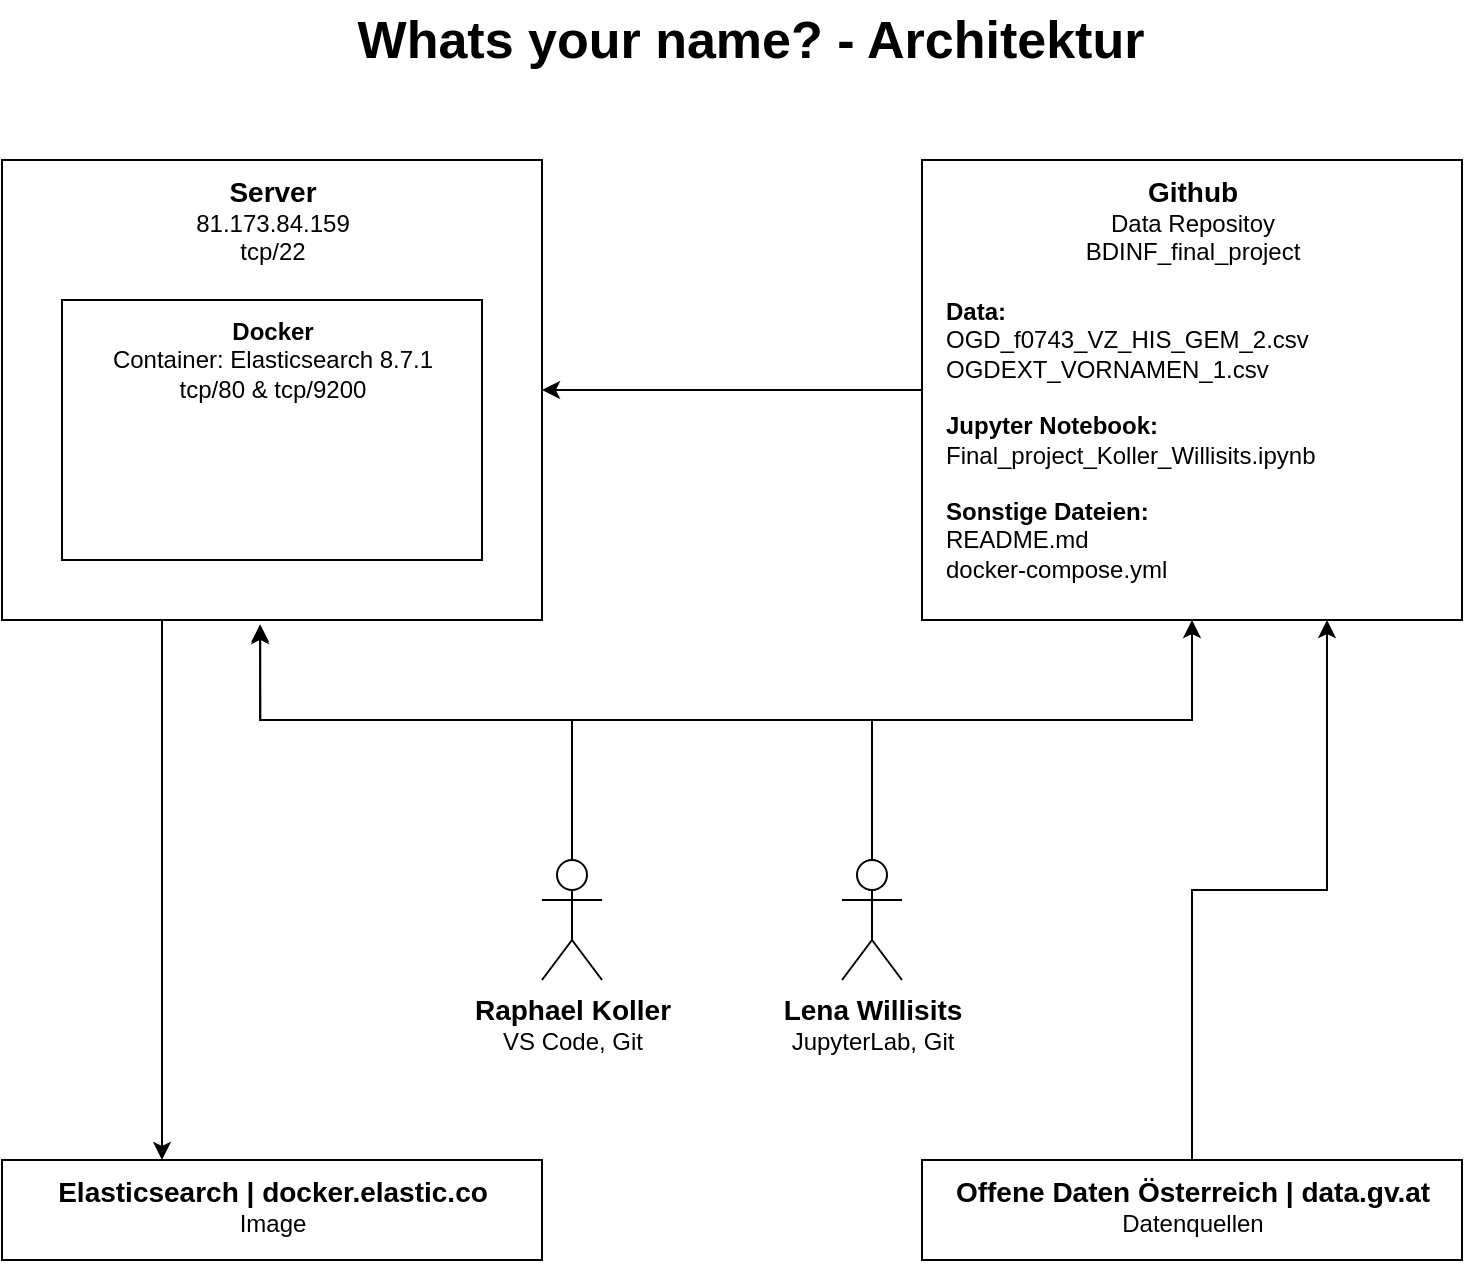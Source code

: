 <mxfile version="21.2.7" type="device">
  <diagram name="Page-1" id="FAgAO0uMHk-3TU4RxSDy">
    <mxGraphModel dx="938" dy="1087" grid="1" gridSize="10" guides="1" tooltips="1" connect="1" arrows="1" fold="1" page="1" pageScale="1" pageWidth="827" pageHeight="1169" math="0" shadow="0">
      <root>
        <mxCell id="0" />
        <mxCell id="1" parent="0" />
        <mxCell id="K6IgTJq4AnF0AGqJv_x2-35" style="edgeStyle=orthogonalEdgeStyle;rounded=0;orthogonalLoop=1;jettySize=auto;html=1;" edge="1" parent="1" source="K6IgTJq4AnF0AGqJv_x2-1" target="K6IgTJq4AnF0AGqJv_x2-34">
          <mxGeometry relative="1" as="geometry">
            <Array as="points">
              <mxPoint x="120" y="490" />
              <mxPoint x="120" y="490" />
            </Array>
          </mxGeometry>
        </mxCell>
        <mxCell id="K6IgTJq4AnF0AGqJv_x2-1" value="" style="rounded=0;whiteSpace=wrap;html=1;" vertex="1" parent="1">
          <mxGeometry x="40" y="120" width="270" height="230" as="geometry" />
        </mxCell>
        <mxCell id="K6IgTJq4AnF0AGqJv_x2-2" value="&lt;font style=&quot;font-size: 26px;&quot;&gt;&lt;b&gt;Whats your name? - Architektur&lt;/b&gt;&lt;/font&gt;" style="text;html=1;align=center;verticalAlign=middle;resizable=0;points=[];autosize=1;strokeColor=none;fillColor=none;" vertex="1" parent="1">
          <mxGeometry x="204" y="40" width="420" height="40" as="geometry" />
        </mxCell>
        <mxCell id="K6IgTJq4AnF0AGqJv_x2-4" value="&lt;div&gt;&lt;b&gt;&lt;font style=&quot;font-size: 14px;&quot;&gt;Server&lt;/font&gt;&lt;/b&gt;&lt;/div&gt;&lt;div&gt;81.173.84.159&lt;/div&gt;&lt;div&gt;tcp/22&lt;br&gt;&lt;/div&gt;" style="text;html=1;align=center;verticalAlign=middle;resizable=0;points=[];autosize=1;strokeColor=none;fillColor=none;" vertex="1" parent="1">
          <mxGeometry x="125" y="120" width="100" height="60" as="geometry" />
        </mxCell>
        <mxCell id="K6IgTJq4AnF0AGqJv_x2-5" value="" style="rounded=0;whiteSpace=wrap;html=1;" vertex="1" parent="1">
          <mxGeometry x="70" y="190" width="210" height="130" as="geometry" />
        </mxCell>
        <mxCell id="K6IgTJq4AnF0AGqJv_x2-6" value="&lt;div&gt;&lt;b&gt;Docker&lt;/b&gt;&lt;/div&gt;&lt;div&gt;&lt;div&gt;Container: Elasticsearch 8.7.1&lt;/div&gt;&lt;div&gt;tcp/80 &amp;amp; tcp/9200&lt;br&gt;&lt;/div&gt;&lt;/div&gt;" style="text;html=1;align=center;verticalAlign=middle;resizable=0;points=[];autosize=1;strokeColor=none;fillColor=none;" vertex="1" parent="1">
          <mxGeometry x="80" y="190" width="190" height="60" as="geometry" />
        </mxCell>
        <mxCell id="K6IgTJq4AnF0AGqJv_x2-21" style="edgeStyle=orthogonalEdgeStyle;rounded=0;orthogonalLoop=1;jettySize=auto;html=1;" edge="1" parent="1" source="K6IgTJq4AnF0AGqJv_x2-8" target="K6IgTJq4AnF0AGqJv_x2-1">
          <mxGeometry relative="1" as="geometry" />
        </mxCell>
        <mxCell id="K6IgTJq4AnF0AGqJv_x2-8" value="" style="rounded=0;whiteSpace=wrap;html=1;" vertex="1" parent="1">
          <mxGeometry x="500" y="120" width="270" height="230" as="geometry" />
        </mxCell>
        <mxCell id="K6IgTJq4AnF0AGqJv_x2-9" value="&lt;div style=&quot;font-size: 14px;&quot;&gt;&lt;b&gt;Github&lt;/b&gt;&lt;br&gt;&lt;/div&gt;&lt;div&gt;Data Repositoy&lt;/div&gt;&lt;div&gt;BDINF_final_project&lt;br&gt;&lt;/div&gt;" style="text;html=1;align=center;verticalAlign=middle;resizable=0;points=[];autosize=1;strokeColor=none;fillColor=none;" vertex="1" parent="1">
          <mxGeometry x="570" y="120" width="130" height="60" as="geometry" />
        </mxCell>
        <mxCell id="K6IgTJq4AnF0AGqJv_x2-29" style="edgeStyle=orthogonalEdgeStyle;rounded=0;orthogonalLoop=1;jettySize=auto;html=1;entryX=0.478;entryY=1.009;entryDx=0;entryDy=0;entryPerimeter=0;" edge="1" parent="1" source="K6IgTJq4AnF0AGqJv_x2-15" target="K6IgTJq4AnF0AGqJv_x2-1">
          <mxGeometry relative="1" as="geometry">
            <Array as="points">
              <mxPoint x="475" y="400" />
              <mxPoint x="169" y="400" />
            </Array>
          </mxGeometry>
        </mxCell>
        <mxCell id="K6IgTJq4AnF0AGqJv_x2-15" value="&lt;div&gt;&lt;b&gt;&lt;font style=&quot;font-size: 14px;&quot;&gt;Lena Willisits&lt;/font&gt;&lt;/b&gt;&lt;/div&gt;&lt;div&gt;JupyterLab, Git&lt;br&gt;&lt;/div&gt;" style="shape=umlActor;verticalLabelPosition=bottom;verticalAlign=top;html=1;outlineConnect=0;" vertex="1" parent="1">
          <mxGeometry x="460" y="470" width="30" height="60" as="geometry" />
        </mxCell>
        <mxCell id="K6IgTJq4AnF0AGqJv_x2-19" style="edgeStyle=orthogonalEdgeStyle;rounded=0;orthogonalLoop=1;jettySize=auto;html=1;entryX=0.5;entryY=1;entryDx=0;entryDy=0;" edge="1" parent="1" source="K6IgTJq4AnF0AGqJv_x2-16" target="K6IgTJq4AnF0AGqJv_x2-8">
          <mxGeometry relative="1" as="geometry">
            <Array as="points">
              <mxPoint x="325" y="400" />
              <mxPoint x="635" y="400" />
            </Array>
          </mxGeometry>
        </mxCell>
        <mxCell id="K6IgTJq4AnF0AGqJv_x2-28" style="edgeStyle=orthogonalEdgeStyle;rounded=0;orthogonalLoop=1;jettySize=auto;html=1;entryX=0.478;entryY=1.013;entryDx=0;entryDy=0;entryPerimeter=0;" edge="1" parent="1" source="K6IgTJq4AnF0AGqJv_x2-16" target="K6IgTJq4AnF0AGqJv_x2-1">
          <mxGeometry relative="1" as="geometry">
            <Array as="points">
              <mxPoint x="325" y="400" />
              <mxPoint x="169" y="400" />
            </Array>
          </mxGeometry>
        </mxCell>
        <mxCell id="K6IgTJq4AnF0AGqJv_x2-16" value="&lt;div&gt;&lt;b&gt;&lt;font style=&quot;font-size: 14px;&quot;&gt;Raphael Koller&lt;/font&gt;&lt;/b&gt;&lt;/div&gt;&lt;div&gt;VS Code, Git&lt;br&gt;&lt;/div&gt;" style="shape=umlActor;verticalLabelPosition=bottom;verticalAlign=top;html=1;outlineConnect=0;" vertex="1" parent="1">
          <mxGeometry x="310" y="470" width="30" height="60" as="geometry" />
        </mxCell>
        <mxCell id="K6IgTJq4AnF0AGqJv_x2-22" value="&lt;b&gt;Data:&lt;/b&gt;&lt;br&gt;&lt;div&gt;OGD_f0743_VZ_HIS_GEM_2.csv&lt;/div&gt;&lt;div&gt;OGDEXT_VORNAMEN_1.csv&lt;br&gt;&lt;/div&gt;" style="text;html=1;align=left;verticalAlign=middle;resizable=0;points=[];autosize=1;strokeColor=none;fillColor=none;" vertex="1" parent="1">
          <mxGeometry x="510" y="180" width="200" height="60" as="geometry" />
        </mxCell>
        <mxCell id="K6IgTJq4AnF0AGqJv_x2-23" value="&lt;div&gt;&lt;b&gt;Jupyter Notebook:&lt;/b&gt;&lt;br&gt;&lt;/div&gt;&lt;div&gt;Final_project_Koller_Willisits.ipynb&lt;/div&gt;" style="text;html=1;align=left;verticalAlign=middle;resizable=0;points=[];autosize=1;strokeColor=none;fillColor=none;" vertex="1" parent="1">
          <mxGeometry x="510" y="240" width="220" height="40" as="geometry" />
        </mxCell>
        <mxCell id="K6IgTJq4AnF0AGqJv_x2-24" value="&lt;div&gt;&lt;b&gt;Sonstige Dateien:&lt;/b&gt;&lt;br&gt;&lt;/div&gt;&lt;div&gt;README.md&lt;/div&gt;&lt;div&gt;docker-compose.yml&lt;br&gt;&lt;/div&gt;" style="text;html=1;align=left;verticalAlign=middle;resizable=0;points=[];autosize=1;strokeColor=none;fillColor=none;" vertex="1" parent="1">
          <mxGeometry x="510" y="280" width="140" height="60" as="geometry" />
        </mxCell>
        <mxCell id="K6IgTJq4AnF0AGqJv_x2-25" value="" style="rounded=0;whiteSpace=wrap;html=1;" vertex="1" parent="1">
          <mxGeometry x="500" y="620" width="270" height="50" as="geometry" />
        </mxCell>
        <mxCell id="K6IgTJq4AnF0AGqJv_x2-31" style="edgeStyle=orthogonalEdgeStyle;rounded=0;orthogonalLoop=1;jettySize=auto;html=1;entryX=0.75;entryY=1;entryDx=0;entryDy=0;" edge="1" parent="1" source="K6IgTJq4AnF0AGqJv_x2-26" target="K6IgTJq4AnF0AGqJv_x2-8">
          <mxGeometry relative="1" as="geometry" />
        </mxCell>
        <mxCell id="K6IgTJq4AnF0AGqJv_x2-26" value="&lt;div style=&quot;font-size: 14px;&quot;&gt;&lt;b&gt;Offene Daten Österreich | data.gv.at&lt;/b&gt;&lt;br&gt;&lt;/div&gt;&lt;div&gt;Datenquellen&lt;br&gt;&lt;/div&gt;&lt;div&gt;&lt;br&gt;&lt;/div&gt;" style="text;html=1;align=center;verticalAlign=middle;resizable=0;points=[];autosize=1;strokeColor=none;fillColor=none;" vertex="1" parent="1">
          <mxGeometry x="500" y="620" width="270" height="60" as="geometry" />
        </mxCell>
        <mxCell id="K6IgTJq4AnF0AGqJv_x2-33" value="" style="rounded=0;whiteSpace=wrap;html=1;" vertex="1" parent="1">
          <mxGeometry x="40" y="620" width="270" height="50" as="geometry" />
        </mxCell>
        <mxCell id="K6IgTJq4AnF0AGqJv_x2-34" value="&lt;div style=&quot;font-size: 14px;&quot;&gt;&lt;b&gt;Elasticsearch | docker.elastic.co&lt;/b&gt;&lt;br&gt;&lt;/div&gt;&lt;div&gt;Image&lt;br&gt;&lt;/div&gt;&lt;div&gt;&lt;br&gt;&lt;/div&gt;" style="text;html=1;align=center;verticalAlign=middle;resizable=0;points=[];autosize=1;strokeColor=none;fillColor=none;" vertex="1" parent="1">
          <mxGeometry x="50" y="620" width="250" height="60" as="geometry" />
        </mxCell>
      </root>
    </mxGraphModel>
  </diagram>
</mxfile>
